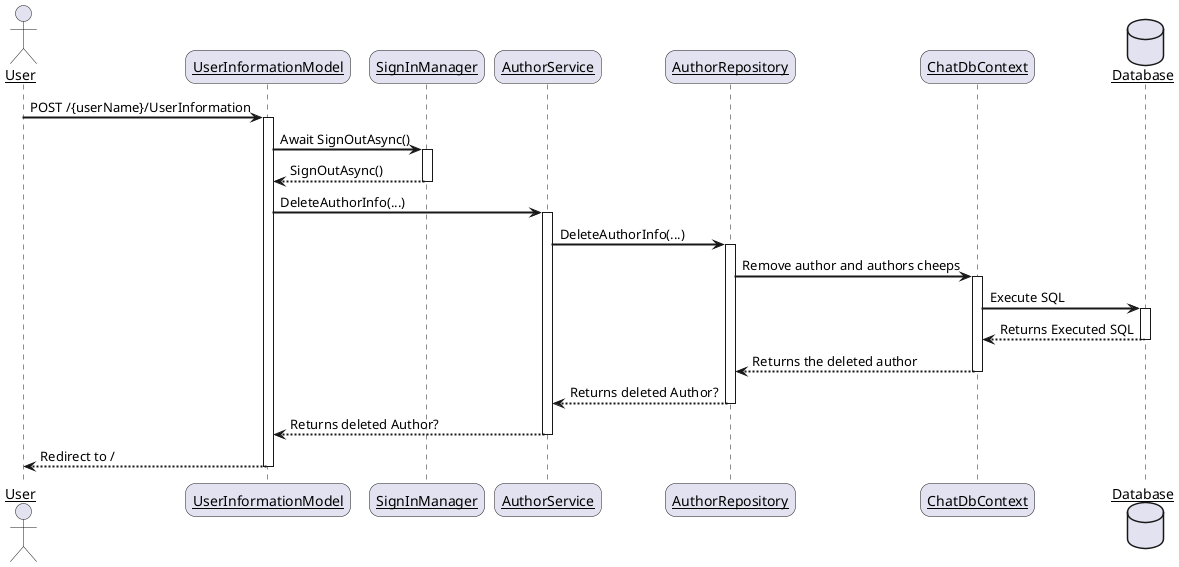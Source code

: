 @startuml Forget me sequence diagram
skinparam sequenceArrowThickness 2
skinparam roundcorner 20
skinparam sequenceParticipant underline

actor  User
participant UserInformationModel
participant SignInManager
participant AuthorService
participant AuthorRepository 
participant ChatDbContext
database Database

User -> UserInformationModel: POST /{userName}/UserInformation
activate UserInformationModel

UserInformationModel -> SignInManager: Await SignOutAsync()
activate SignInManager

SignInManager -->UserInformationModel: SignOutAsync()
deactivate SignInManager

UserInformationModel -> AuthorService: DeleteAuthorInfo(...)
activate AuthorService

AuthorService -> AuthorRepository: DeleteAuthorInfo(...)
activate AuthorRepository

AuthorRepository -> ChatDbContext: Remove author and authors cheeps
activate ChatDbContext

ChatDbContext -> Database: Execute SQL
activate Database

Database --> ChatDbContext: Returns Executed SQL 
deactivate Database

ChatDbContext --> AuthorRepository: Returns the deleted author 
deactivate ChatDbContext

AuthorRepository --> AuthorService: Returns deleted Author?
deactivate AuthorRepository

AuthorService --> UserInformationModel: Returns deleted Author?
deactivate AuthorService

UserInformationModel --> User: Redirect to /
deactivate UserInformationModel

@enduml
